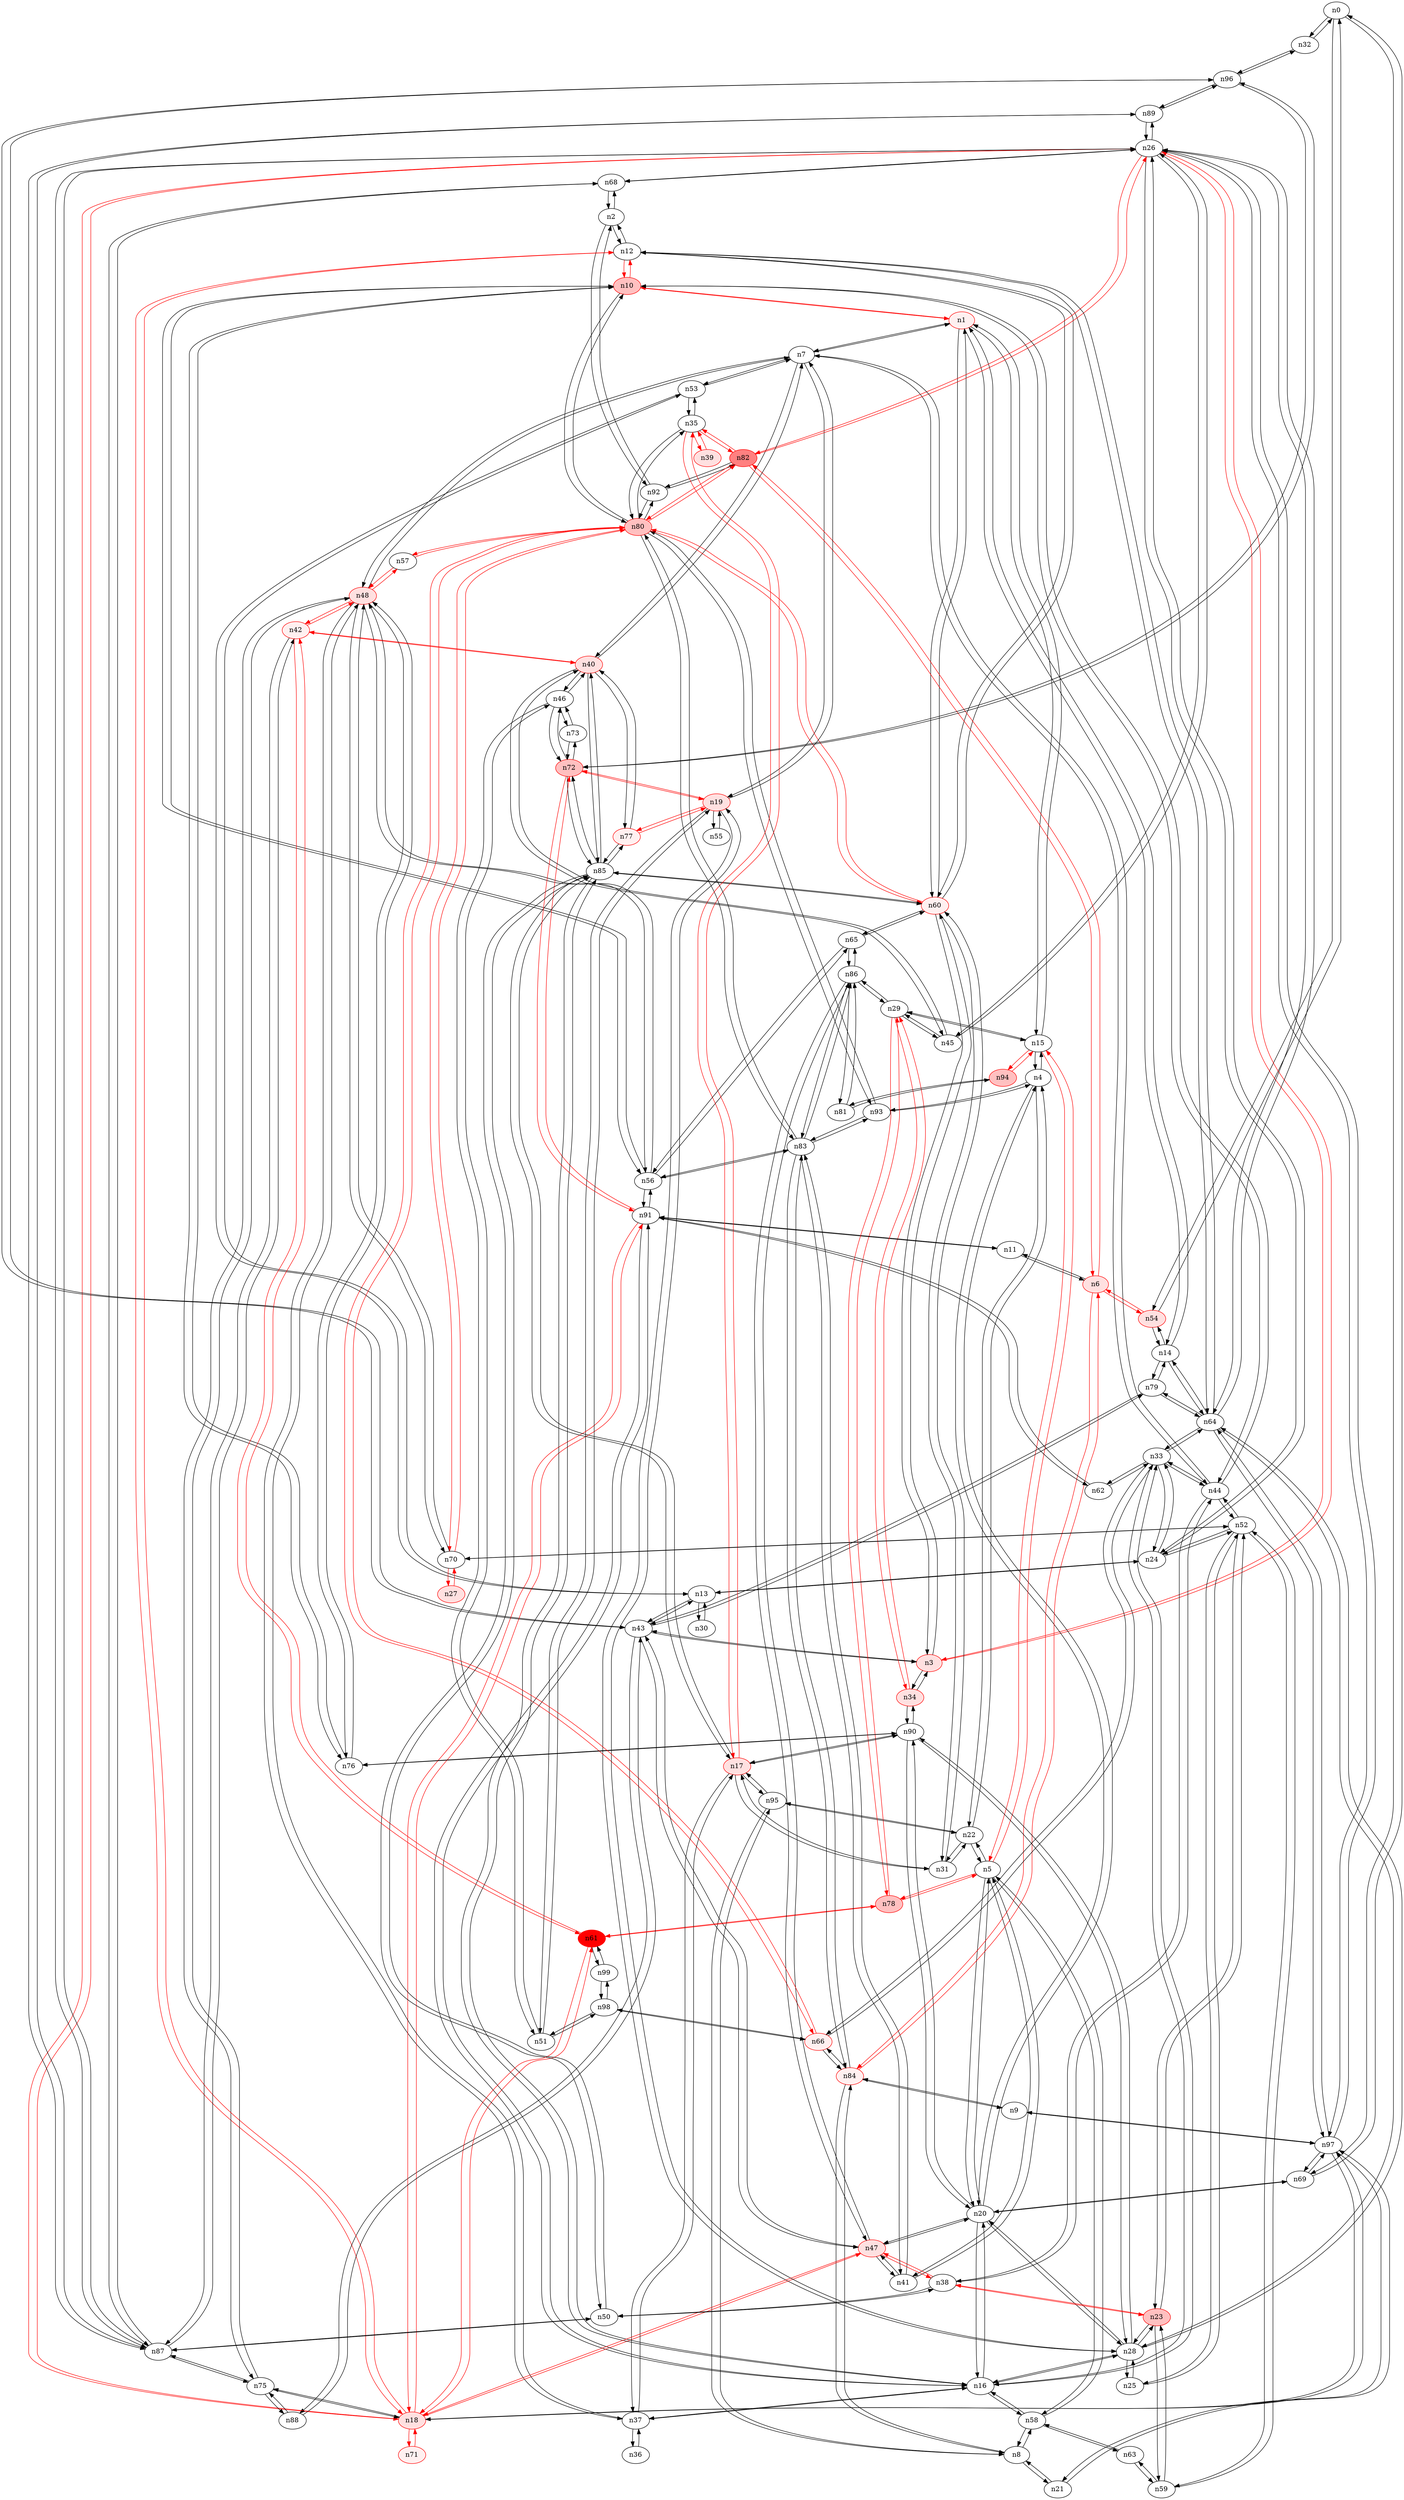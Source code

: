 strict digraph {
n0 [type=switch];
n32 [type=switch];
n54 [type=host, color="#FF0000", style=filled, fillcolor="#FFE0E0"];
n69 [type=switch];
n1 [type=host, color="#FF0000", style=filled, fillcolor="#FFF0F0"];
n7 [type=switch];
n10 [type=switch, color="#FF0000", style=filled, fillcolor="#FFC0C0"];
n14 [type=switch];
n15 [type=switch];
n60 [type=host, color="#FF0000", style=filled, fillcolor="#FFF0F0"];
n2 [type=switch];
n12 [type=switch];
n68 [type=switch];
n92 [type=switch];
n3 [type=host, color="#FF0000", style=filled, fillcolor="#FFE0E0"];
n26 [type=switch];
n34 [type=host, color="#FF0000", style=filled, fillcolor="#FFE0E0"];
n43 [type=switch];
n4 [type=switch];
n20 [type=switch];
n22 [type=switch];
n93 [type=switch];
n5 [type=switch];
n41 [type=switch];
n58 [type=switch];
n78 [type=switch, color="#FF0000", style=filled, fillcolor="#FFC0C0"];
n6 [type=switch, color="#FF0000", style=filled, fillcolor="#FFE0E0"];
n11 [type=switch];
n82 [type=switch, color="#FF0000", style=filled, fillcolor="#FF8080"];
n84 [type=host, color="#FF0000", style=filled, fillcolor="#FFF0F0"];
n19 [type=switch, color="#FF0000", style=filled, fillcolor="#FFE0E0"];
n40 [type=host, color="#FF0000", style=filled, fillcolor="#FFE0E0"];
n44 [type=switch];
n48 [type=host, color="#FF0000", style=filled, fillcolor="#FFE0E0"];
n53 [type=switch];
n8 [type=switch];
n21 [type=switch];
n95 [type=switch];
n9 [type=switch];
n97 [type=switch];
n56 [type=switch];
n76 [type=switch];
n80 [type=host, color="#FF0000", style=filled, fillcolor="#FFC0C0"];
n91 [type=switch];
n18 [type=switch, color="#FF0000", style=filled, fillcolor="#FFE0E0"];
n64 [type=switch];
n13 [type=switch];
n24 [type=switch];
n30 [type=switch];
n79 [type=switch];
n29 [type=switch];
n94 [type=host, color="#FF0000", style=filled, fillcolor="#FFC0C0"];
n16 [type=switch];
n28 [type=switch];
n33 [type=switch];
n37 [type=switch];
n85 [type=switch];
n17 [type=host, color="#FF0000", style=filled, fillcolor="#FFE0E0"];
n31 [type=switch];
n35 [type=switch];
n90 [type=switch];
n47 [type=host, color="#FF0000", style=filled, fillcolor="#FFE0E0"];
n61 [type=switch, color="#FF0000", style=filled, fillcolor="#FF0000"];
n71 [type=host, color="#FF0000", style=filled, fillcolor="#FFF0F0"];
n75 [type=switch];
n51 [type=switch];
n55 [type=switch];
n72 [type=switch, color="#FF0000", style=filled, fillcolor="#FFC0C0"];
n77 [type=host, color="#FF0000", style=filled, fillcolor="#FFF0F0"];
n23 [type=host, color="#FF0000", style=filled, fillcolor="#FFC0C0"];
n38 [type=switch];
n52 [type=switch];
n59 [type=switch];
n25 [type=switch];
n45 [type=switch];
n87 [type=switch];
n89 [type=switch];
n27 [type=host, color="#FF0000", style=filled, fillcolor="#FFE0E0"];
n70 [type=switch];
n86 [type=switch];
n96 [type=switch];
n62 [type=switch];
n66 [type=host, color="#FF0000", style=filled, fillcolor="#FFF0F0"];
n39 [type=host, color="#FF0000", style=filled, fillcolor="#FFE0E0"];
n36 [type=switch];
n50 [type=switch];
n42 [type=host, color="#FF0000", style=filled, fillcolor="#FFF0F0"];
n46 [type=switch];
n83 [type=switch];
n88 [type=switch];
n73 [type=switch];
n57 [type=switch];
n98 [type=switch];
n65 [type=switch];
n63 [type=switch];
n99 [type=switch];
n81 [type=switch];
n0 -> n32 [src_port=0, dst_port=0];
n0 -> n54 [src_port=0, dst_port=0];
n0 -> n69 [src_port=0, dst_port=0];
n32 -> n0 [src_port=0, dst_port=0];
n32 -> n96 [src_port=0, dst_port=0];
n54 -> n0 [src_port=0, dst_port=0];
n54 -> n14 [src_port=0, dst_port=0];
n54 -> n6 [src_port=0, dst_port=0, color="#FF0000"];
n69 -> n0 [src_port=0, dst_port=0];
n69 -> n20 [src_port=0, dst_port=0];
n69 -> n97 [src_port=0, dst_port=0];
n1 -> n7 [src_port=0, dst_port=0];
n1 -> n10 [src_port=0, dst_port=0, color="#FF0000"];
n1 -> n14 [src_port=0, dst_port=0];
n1 -> n15 [src_port=0, dst_port=0];
n1 -> n60 [src_port=0, dst_port=0];
n7 -> n1 [src_port=0, dst_port=0];
n7 -> n19 [src_port=0, dst_port=0];
n7 -> n40 [src_port=0, dst_port=0];
n7 -> n44 [src_port=0, dst_port=0];
n7 -> n48 [src_port=0, dst_port=0];
n7 -> n53 [src_port=0, dst_port=0];
n10 -> n1 [src_port=0, dst_port=0, color="#FF0000"];
n10 -> n12 [src_port=0, dst_port=0, color="#FF0000"];
n10 -> n44 [src_port=0, dst_port=0];
n10 -> n56 [src_port=0, dst_port=0];
n10 -> n76 [src_port=0, dst_port=0];
n10 -> n80 [src_port=0, dst_port=0];
n14 -> n54 [src_port=0, dst_port=0];
n14 -> n1 [src_port=0, dst_port=0];
n14 -> n64 [src_port=0, dst_port=0];
n14 -> n79 [src_port=0, dst_port=0];
n15 -> n1 [src_port=0, dst_port=0];
n15 -> n4 [src_port=0, dst_port=0];
n15 -> n5 [src_port=0, dst_port=0, color="#FF0000"];
n15 -> n29 [src_port=0, dst_port=0];
n15 -> n94 [src_port=0, dst_port=0, color="#FF0000"];
n60 -> n1 [src_port=0, dst_port=0];
n60 -> n12 [src_port=0, dst_port=0];
n60 -> n3 [src_port=0, dst_port=0];
n60 -> n80 [src_port=0, dst_port=0, color="#FF0000"];
n60 -> n85 [src_port=0, dst_port=0];
n60 -> n31 [src_port=0, dst_port=0];
n60 -> n65 [src_port=0, dst_port=0];
n2 -> n12 [src_port=0, dst_port=0];
n2 -> n68 [src_port=0, dst_port=0];
n2 -> n92 [src_port=0, dst_port=0];
n12 -> n10 [src_port=0, dst_port=0, color="#FF0000"];
n12 -> n60 [src_port=0, dst_port=0];
n12 -> n2 [src_port=0, dst_port=0];
n12 -> n18 [src_port=0, dst_port=0, color="#FF0000"];
n12 -> n64 [src_port=0, dst_port=0];
n68 -> n2 [src_port=0, dst_port=0];
n68 -> n26 [src_port=0, dst_port=0];
n68 -> n87 [src_port=0, dst_port=0];
n92 -> n2 [src_port=0, dst_port=0];
n92 -> n82 [src_port=0, dst_port=0];
n92 -> n80 [src_port=0, dst_port=0];
n3 -> n60 [src_port=0, dst_port=0];
n3 -> n26 [src_port=0, dst_port=0, color="#FF0000"];
n3 -> n34 [src_port=0, dst_port=0];
n3 -> n43 [src_port=0, dst_port=0];
n26 -> n68 [src_port=0, dst_port=0];
n26 -> n3 [src_port=0, dst_port=0, color="#FF0000"];
n26 -> n82 [src_port=0, dst_port=0, color="#FF0000"];
n26 -> n97 [src_port=0, dst_port=0];
n26 -> n18 [src_port=0, dst_port=0, color="#FF0000"];
n26 -> n64 [src_port=0, dst_port=0];
n26 -> n24 [src_port=0, dst_port=0];
n26 -> n45 [src_port=0, dst_port=0];
n26 -> n87 [src_port=0, dst_port=0];
n26 -> n89 [src_port=0, dst_port=0];
n34 -> n3 [src_port=0, dst_port=0];
n34 -> n29 [src_port=0, dst_port=0, color="#FF0000"];
n34 -> n90 [src_port=0, dst_port=0];
n43 -> n3 [src_port=0, dst_port=0];
n43 -> n13 [src_port=0, dst_port=0];
n43 -> n79 [src_port=0, dst_port=0];
n43 -> n47 [src_port=0, dst_port=0];
n43 -> n96 [src_port=0, dst_port=0];
n43 -> n88 [src_port=0, dst_port=0];
n4 -> n15 [src_port=0, dst_port=0];
n4 -> n20 [src_port=0, dst_port=0];
n4 -> n22 [src_port=0, dst_port=0];
n4 -> n93 [src_port=0, dst_port=0];
n20 -> n69 [src_port=0, dst_port=0];
n20 -> n4 [src_port=0, dst_port=0];
n20 -> n5 [src_port=0, dst_port=0];
n20 -> n16 [src_port=0, dst_port=0];
n20 -> n28 [src_port=0, dst_port=0];
n20 -> n90 [src_port=0, dst_port=0];
n20 -> n47 [src_port=0, dst_port=0];
n22 -> n4 [src_port=0, dst_port=0];
n22 -> n5 [src_port=0, dst_port=0];
n22 -> n95 [src_port=0, dst_port=0];
n22 -> n31 [src_port=0, dst_port=0];
n93 -> n4 [src_port=0, dst_port=0];
n93 -> n80 [src_port=0, dst_port=0];
n93 -> n83 [src_port=0, dst_port=0];
n5 -> n15 [src_port=0, dst_port=0, color="#FF0000"];
n5 -> n20 [src_port=0, dst_port=0];
n5 -> n22 [src_port=0, dst_port=0];
n5 -> n41 [src_port=0, dst_port=0];
n5 -> n58 [src_port=0, dst_port=0];
n5 -> n78 [src_port=0, dst_port=0, color="#FF0000"];
n41 -> n5 [src_port=0, dst_port=0];
n41 -> n47 [src_port=0, dst_port=0];
n41 -> n83 [src_port=0, dst_port=0];
n58 -> n5 [src_port=0, dst_port=0];
n58 -> n8 [src_port=0, dst_port=0];
n58 -> n16 [src_port=0, dst_port=0];
n58 -> n63 [src_port=0, dst_port=0];
n78 -> n5 [src_port=0, dst_port=0, color="#FF0000"];
n78 -> n29 [src_port=0, dst_port=0, color="#FF0000"];
n78 -> n61 [src_port=0, dst_port=0, color="#FF0000"];
n6 -> n54 [src_port=0, dst_port=0, color="#FF0000"];
n6 -> n11 [src_port=0, dst_port=0];
n6 -> n82 [src_port=0, dst_port=0, color="#FF0000"];
n6 -> n84 [src_port=0, dst_port=0, color="#FF0000"];
n11 -> n6 [src_port=0, dst_port=0];
n11 -> n91 [src_port=0, dst_port=0];
n82 -> n92 [src_port=0, dst_port=0];
n82 -> n26 [src_port=0, dst_port=0, color="#FF0000"];
n82 -> n6 [src_port=0, dst_port=0, color="#FF0000"];
n82 -> n80 [src_port=0, dst_port=0, color="#FF0000"];
n82 -> n35 [src_port=0, dst_port=0, color="#FF0000"];
n84 -> n6 [src_port=0, dst_port=0, color="#FF0000"];
n84 -> n8 [src_port=0, dst_port=0];
n84 -> n9 [src_port=0, dst_port=0];
n84 -> n66 [src_port=0, dst_port=0];
n84 -> n83 [src_port=0, dst_port=0];
n19 -> n7 [src_port=0, dst_port=0];
n19 -> n28 [src_port=0, dst_port=0];
n19 -> n51 [src_port=0, dst_port=0];
n19 -> n55 [src_port=0, dst_port=0];
n19 -> n72 [src_port=0, dst_port=0, color="#FF0000"];
n19 -> n77 [src_port=0, dst_port=0, color="#FF0000"];
n40 -> n7 [src_port=0, dst_port=0];
n40 -> n85 [src_port=0, dst_port=0];
n40 -> n77 [src_port=0, dst_port=0];
n40 -> n45 [src_port=0, dst_port=0];
n40 -> n42 [src_port=0, dst_port=0, color="#FF0000"];
n40 -> n46 [src_port=0, dst_port=0];
n44 -> n7 [src_port=0, dst_port=0];
n44 -> n10 [src_port=0, dst_port=0];
n44 -> n33 [src_port=0, dst_port=0];
n44 -> n38 [src_port=0, dst_port=0];
n44 -> n52 [src_port=0, dst_port=0];
n48 -> n7 [src_port=0, dst_port=0];
n48 -> n56 [src_port=0, dst_port=0];
n48 -> n76 [src_port=0, dst_port=0];
n48 -> n37 [src_port=0, dst_port=0];
n48 -> n75 [src_port=0, dst_port=0];
n48 -> n70 [src_port=0, dst_port=0];
n48 -> n42 [src_port=0, dst_port=0, color="#FF0000"];
n48 -> n57 [src_port=0, dst_port=0, color="#FF0000"];
n53 -> n7 [src_port=0, dst_port=0];
n53 -> n13 [src_port=0, dst_port=0];
n53 -> n35 [src_port=0, dst_port=0];
n8 -> n58 [src_port=0, dst_port=0];
n8 -> n84 [src_port=0, dst_port=0];
n8 -> n21 [src_port=0, dst_port=0];
n8 -> n95 [src_port=0, dst_port=0];
n21 -> n8 [src_port=0, dst_port=0];
n21 -> n97 [src_port=0, dst_port=0];
n95 -> n22 [src_port=0, dst_port=0];
n95 -> n8 [src_port=0, dst_port=0];
n95 -> n17 [src_port=0, dst_port=0];
n9 -> n84 [src_port=0, dst_port=0];
n9 -> n97 [src_port=0, dst_port=0];
n97 -> n69 [src_port=0, dst_port=0];
n97 -> n26 [src_port=0, dst_port=0];
n97 -> n21 [src_port=0, dst_port=0];
n97 -> n9 [src_port=0, dst_port=0];
n97 -> n18 [src_port=0, dst_port=0];
n97 -> n64 [src_port=0, dst_port=0];
n56 -> n10 [src_port=0, dst_port=0];
n56 -> n48 [src_port=0, dst_port=0];
n56 -> n91 [src_port=0, dst_port=0];
n56 -> n83 [src_port=0, dst_port=0];
n56 -> n65 [src_port=0, dst_port=0];
n76 -> n10 [src_port=0, dst_port=0];
n76 -> n48 [src_port=0, dst_port=0];
n76 -> n90 [src_port=0, dst_port=0];
n80 -> n10 [src_port=0, dst_port=0];
n80 -> n60 [src_port=0, dst_port=0, color="#FF0000"];
n80 -> n92 [src_port=0, dst_port=0];
n80 -> n93 [src_port=0, dst_port=0];
n80 -> n82 [src_port=0, dst_port=0, color="#FF0000"];
n80 -> n35 [src_port=0, dst_port=0];
n80 -> n70 [src_port=0, dst_port=0, color="#FF0000"];
n80 -> n66 [src_port=0, dst_port=0, color="#FF0000"];
n80 -> n83 [src_port=0, dst_port=0];
n80 -> n57 [src_port=0, dst_port=0, color="#FF0000"];
n91 -> n11 [src_port=0, dst_port=0];
n91 -> n56 [src_port=0, dst_port=0];
n91 -> n18 [src_port=0, dst_port=0, color="#FF0000"];
n91 -> n16 [src_port=0, dst_port=0];
n91 -> n72 [src_port=0, dst_port=0, color="#FF0000"];
n91 -> n62 [src_port=0, dst_port=0];
n18 -> n12 [src_port=0, dst_port=0, color="#FF0000"];
n18 -> n26 [src_port=0, dst_port=0, color="#FF0000"];
n18 -> n97 [src_port=0, dst_port=0];
n18 -> n91 [src_port=0, dst_port=0, color="#FF0000"];
n18 -> n47 [src_port=0, dst_port=0, color="#FF0000"];
n18 -> n61 [src_port=0, dst_port=0, color="#FF0000"];
n18 -> n71 [src_port=0, dst_port=0, color="#FF0000"];
n18 -> n75 [src_port=0, dst_port=0];
n64 -> n14 [src_port=0, dst_port=0];
n64 -> n12 [src_port=0, dst_port=0];
n64 -> n26 [src_port=0, dst_port=0];
n64 -> n97 [src_port=0, dst_port=0];
n64 -> n79 [src_port=0, dst_port=0];
n64 -> n28 [src_port=0, dst_port=0];
n64 -> n33 [src_port=0, dst_port=0];
n13 -> n43 [src_port=0, dst_port=0];
n13 -> n53 [src_port=0, dst_port=0];
n13 -> n24 [src_port=0, dst_port=0];
n13 -> n30 [src_port=0, dst_port=0];
n24 -> n26 [src_port=0, dst_port=0];
n24 -> n13 [src_port=0, dst_port=0];
n24 -> n33 [src_port=0, dst_port=0];
n24 -> n52 [src_port=0, dst_port=0];
n30 -> n13 [src_port=0, dst_port=0];
n79 -> n14 [src_port=0, dst_port=0];
n79 -> n43 [src_port=0, dst_port=0];
n79 -> n64 [src_port=0, dst_port=0];
n29 -> n15 [src_port=0, dst_port=0];
n29 -> n34 [src_port=0, dst_port=0, color="#FF0000"];
n29 -> n78 [src_port=0, dst_port=0, color="#FF0000"];
n29 -> n45 [src_port=0, dst_port=0];
n29 -> n86 [src_port=0, dst_port=0];
n94 -> n15 [src_port=0, dst_port=0, color="#FF0000"];
n94 -> n81 [src_port=0, dst_port=0];
n16 -> n20 [src_port=0, dst_port=0];
n16 -> n58 [src_port=0, dst_port=0];
n16 -> n91 [src_port=0, dst_port=0];
n16 -> n28 [src_port=0, dst_port=0];
n16 -> n33 [src_port=0, dst_port=0];
n16 -> n37 [src_port=0, dst_port=0];
n16 -> n85 [src_port=0, dst_port=0];
n28 -> n20 [src_port=0, dst_port=0];
n28 -> n19 [src_port=0, dst_port=0];
n28 -> n64 [src_port=0, dst_port=0];
n28 -> n16 [src_port=0, dst_port=0];
n28 -> n90 [src_port=0, dst_port=0];
n28 -> n23 [src_port=0, dst_port=0];
n28 -> n25 [src_port=0, dst_port=0];
n33 -> n44 [src_port=0, dst_port=0];
n33 -> n64 [src_port=0, dst_port=0];
n33 -> n24 [src_port=0, dst_port=0];
n33 -> n16 [src_port=0, dst_port=0];
n33 -> n62 [src_port=0, dst_port=0];
n33 -> n66 [src_port=0, dst_port=0];
n37 -> n48 [src_port=0, dst_port=0];
n37 -> n16 [src_port=0, dst_port=0];
n37 -> n17 [src_port=0, dst_port=0];
n37 -> n36 [src_port=0, dst_port=0];
n85 -> n60 [src_port=0, dst_port=0];
n85 -> n40 [src_port=0, dst_port=0];
n85 -> n16 [src_port=0, dst_port=0];
n85 -> n17 [src_port=0, dst_port=0];
n85 -> n72 [src_port=0, dst_port=0];
n85 -> n77 [src_port=0, dst_port=0];
n85 -> n50 [src_port=0, dst_port=0];
n17 -> n95 [src_port=0, dst_port=0];
n17 -> n37 [src_port=0, dst_port=0];
n17 -> n85 [src_port=0, dst_port=0];
n17 -> n31 [src_port=0, dst_port=0];
n17 -> n35 [src_port=0, dst_port=0, color="#FF0000"];
n17 -> n90 [src_port=0, dst_port=0];
n31 -> n60 [src_port=0, dst_port=0];
n31 -> n22 [src_port=0, dst_port=0];
n31 -> n17 [src_port=0, dst_port=0];
n35 -> n82 [src_port=0, dst_port=0, color="#FF0000"];
n35 -> n53 [src_port=0, dst_port=0];
n35 -> n80 [src_port=0, dst_port=0];
n35 -> n17 [src_port=0, dst_port=0, color="#FF0000"];
n35 -> n39 [src_port=0, dst_port=0, color="#FF0000"];
n90 -> n34 [src_port=0, dst_port=0];
n90 -> n20 [src_port=0, dst_port=0];
n90 -> n76 [src_port=0, dst_port=0];
n90 -> n28 [src_port=0, dst_port=0];
n90 -> n17 [src_port=0, dst_port=0];
n47 -> n43 [src_port=0, dst_port=0];
n47 -> n20 [src_port=0, dst_port=0];
n47 -> n41 [src_port=0, dst_port=0];
n47 -> n18 [src_port=0, dst_port=0, color="#FF0000"];
n47 -> n38 [src_port=0, dst_port=0, color="#FF0000"];
n47 -> n86 [src_port=0, dst_port=0];
n61 -> n78 [src_port=0, dst_port=0, color="#FF0000"];
n61 -> n18 [src_port=0, dst_port=0, color="#FF0000"];
n61 -> n42 [src_port=0, dst_port=0, color="#FF0000"];
n61 -> n99 [src_port=0, dst_port=0];
n71 -> n18 [src_port=0, dst_port=0, color="#FF0000"];
n75 -> n48 [src_port=0, dst_port=0];
n75 -> n18 [src_port=0, dst_port=0];
n75 -> n87 [src_port=0, dst_port=0];
n75 -> n88 [src_port=0, dst_port=0];
n51 -> n19 [src_port=0, dst_port=0];
n51 -> n46 [src_port=0, dst_port=0];
n51 -> n98 [src_port=0, dst_port=0];
n55 -> n19 [src_port=0, dst_port=0];
n72 -> n19 [src_port=0, dst_port=0, color="#FF0000"];
n72 -> n91 [src_port=0, dst_port=0, color="#FF0000"];
n72 -> n85 [src_port=0, dst_port=0];
n72 -> n96 [src_port=0, dst_port=0];
n72 -> n46 [src_port=0, dst_port=0];
n72 -> n73 [src_port=0, dst_port=0];
n77 -> n19 [src_port=0, dst_port=0, color="#FF0000"];
n77 -> n40 [src_port=0, dst_port=0];
n77 -> n85 [src_port=0, dst_port=0];
n23 -> n28 [src_port=0, dst_port=0];
n23 -> n38 [src_port=0, dst_port=0, color="#FF0000"];
n23 -> n52 [src_port=0, dst_port=0];
n23 -> n59 [src_port=0, dst_port=0];
n38 -> n44 [src_port=0, dst_port=0];
n38 -> n47 [src_port=0, dst_port=0, color="#FF0000"];
n38 -> n23 [src_port=0, dst_port=0, color="#FF0000"];
n38 -> n50 [src_port=0, dst_port=0];
n52 -> n44 [src_port=0, dst_port=0];
n52 -> n24 [src_port=0, dst_port=0];
n52 -> n23 [src_port=0, dst_port=0];
n52 -> n59 [src_port=0, dst_port=0];
n52 -> n25 [src_port=0, dst_port=0];
n52 -> n70 [src_port=0, dst_port=0];
n59 -> n23 [src_port=0, dst_port=0];
n59 -> n52 [src_port=0, dst_port=0];
n59 -> n63 [src_port=0, dst_port=0];
n25 -> n28 [src_port=0, dst_port=0];
n25 -> n52 [src_port=0, dst_port=0];
n45 -> n26 [src_port=0, dst_port=0];
n45 -> n40 [src_port=0, dst_port=0];
n45 -> n29 [src_port=0, dst_port=0];
n87 -> n68 [src_port=0, dst_port=0];
n87 -> n26 [src_port=0, dst_port=0];
n87 -> n75 [src_port=0, dst_port=0];
n87 -> n89 [src_port=0, dst_port=0];
n87 -> n50 [src_port=0, dst_port=0];
n87 -> n42 [src_port=0, dst_port=0];
n89 -> n26 [src_port=0, dst_port=0];
n89 -> n87 [src_port=0, dst_port=0];
n89 -> n96 [src_port=0, dst_port=0];
n27 -> n70 [src_port=0, dst_port=0, color="#FF0000"];
n70 -> n48 [src_port=0, dst_port=0];
n70 -> n80 [src_port=0, dst_port=0, color="#FF0000"];
n70 -> n52 [src_port=0, dst_port=0];
n70 -> n27 [src_port=0, dst_port=0, color="#FF0000"];
n86 -> n29 [src_port=0, dst_port=0];
n86 -> n47 [src_port=0, dst_port=0];
n86 -> n83 [src_port=0, dst_port=0];
n86 -> n65 [src_port=0, dst_port=0];
n86 -> n81 [src_port=0, dst_port=0];
n96 -> n32 [src_port=0, dst_port=0];
n96 -> n43 [src_port=0, dst_port=0];
n96 -> n72 [src_port=0, dst_port=0];
n96 -> n89 [src_port=0, dst_port=0];
n62 -> n91 [src_port=0, dst_port=0];
n62 -> n33 [src_port=0, dst_port=0];
n66 -> n84 [src_port=0, dst_port=0];
n66 -> n80 [src_port=0, dst_port=0, color="#FF0000"];
n66 -> n33 [src_port=0, dst_port=0];
n66 -> n98 [src_port=0, dst_port=0];
n39 -> n35 [src_port=0, dst_port=0, color="#FF0000"];
n36 -> n37 [src_port=0, dst_port=0];
n50 -> n85 [src_port=0, dst_port=0];
n50 -> n38 [src_port=0, dst_port=0];
n50 -> n87 [src_port=0, dst_port=0];
n42 -> n40 [src_port=0, dst_port=0, color="#FF0000"];
n42 -> n48 [src_port=0, dst_port=0, color="#FF0000"];
n42 -> n61 [src_port=0, dst_port=0, color="#FF0000"];
n42 -> n87 [src_port=0, dst_port=0];
n46 -> n40 [src_port=0, dst_port=0];
n46 -> n51 [src_port=0, dst_port=0];
n46 -> n72 [src_port=0, dst_port=0];
n46 -> n73 [src_port=0, dst_port=0];
n83 -> n93 [src_port=0, dst_port=0];
n83 -> n41 [src_port=0, dst_port=0];
n83 -> n84 [src_port=0, dst_port=0];
n83 -> n56 [src_port=0, dst_port=0];
n83 -> n80 [src_port=0, dst_port=0];
n83 -> n86 [src_port=0, dst_port=0];
n88 -> n43 [src_port=0, dst_port=0];
n88 -> n75 [src_port=0, dst_port=0];
n73 -> n72 [src_port=0, dst_port=0];
n73 -> n46 [src_port=0, dst_port=0];
n57 -> n48 [src_port=0, dst_port=0, color="#FF0000"];
n57 -> n80 [src_port=0, dst_port=0, color="#FF0000"];
n98 -> n51 [src_port=0, dst_port=0];
n98 -> n66 [src_port=0, dst_port=0];
n98 -> n99 [src_port=0, dst_port=0];
n65 -> n60 [src_port=0, dst_port=0];
n65 -> n56 [src_port=0, dst_port=0];
n65 -> n86 [src_port=0, dst_port=0];
n63 -> n58 [src_port=0, dst_port=0];
n63 -> n59 [src_port=0, dst_port=0];
n99 -> n61 [src_port=0, dst_port=0];
n99 -> n98 [src_port=0, dst_port=0];
n81 -> n94 [src_port=0, dst_port=0];
n81 -> n86 [src_port=0, dst_port=0];
}
